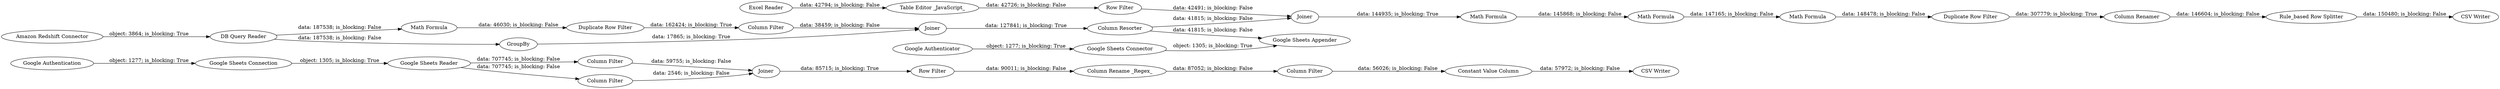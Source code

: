 digraph {
	"-7017822275063535022_7" [label=Joiner]
	"-7017822275063535022_76" [label="Math Formula"]
	"-7017822275063535022_12" [label="CSV Writer"]
	"-7017822275063535022_5" [label="Column Filter"]
	"-7017822275063535022_58" [label=GroupBy]
	"-7017822275063535022_9" [label="Column Rename _Regex_"]
	"-7017822275063535022_4" [label="Google Sheets Reader"]
	"-7017822275063535022_6" [label="Column Filter"]
	"-7017822275063535022_64" [label="Table Editor _JavaScript_"]
	"-7017822275063535022_8" [label="Row Filter"]
	"-7017822275063535022_16" [label="DB Query Reader"]
	"-7017822275063535022_75" [label="CSV Writer"]
	"-7017822275063535022_74" [label="Math Formula"]
	"-7017822275063535022_10" [label="Column Filter"]
	"-7017822275063535022_11" [label="Constant Value Column"]
	"-7017822275063535022_69" [label="Google Authenticator"]
	"-7017822275063535022_63" [label=Joiner]
	"-7017822275063535022_72" [label="Rule_based Row Splitter"]
	"-7017822275063535022_67" [label="Google Sheets Appender"]
	"-7017822275063535022_66" [label="Duplicate Row Filter"]
	"-7017822275063535022_14" [label="Amazon Redshift Connector"]
	"-7017822275063535022_65" [label="Row Filter"]
	"-7017822275063535022_68" [label="Google Sheets Connector"]
	"-7017822275063535022_1" [label="Google Authentication"]
	"-7017822275063535022_59" [label="Duplicate Row Filter"]
	"-7017822275063535022_62" [label="Column Resorter"]
	"-7017822275063535022_61" [label=Joiner]
	"-7017822275063535022_70" [label="Math Formula"]
	"-7017822275063535022_13" [label="Excel Reader"]
	"-7017822275063535022_73" [label="Math Formula"]
	"-7017822275063535022_60" [label="Column Filter"]
	"-7017822275063535022_2" [label="Google Sheets Connection"]
	"-7017822275063535022_71" [label="Column Renamer"]
	"-7017822275063535022_7" -> "-7017822275063535022_8" [label="data: 85715; is_blocking: True"]
	"-7017822275063535022_2" -> "-7017822275063535022_4" [label="object: 1305; is_blocking: True"]
	"-7017822275063535022_59" -> "-7017822275063535022_60" [label="data: 162424; is_blocking: True"]
	"-7017822275063535022_14" -> "-7017822275063535022_16" [label="object: 3864; is_blocking: True"]
	"-7017822275063535022_11" -> "-7017822275063535022_12" [label="data: 57972; is_blocking: False"]
	"-7017822275063535022_69" -> "-7017822275063535022_68" [label="object: 1277; is_blocking: True"]
	"-7017822275063535022_16" -> "-7017822275063535022_70" [label="data: 187538; is_blocking: False"]
	"-7017822275063535022_64" -> "-7017822275063535022_65" [label="data: 42726; is_blocking: False"]
	"-7017822275063535022_73" -> "-7017822275063535022_74" [label="data: 145868; is_blocking: False"]
	"-7017822275063535022_63" -> "-7017822275063535022_73" [label="data: 144935; is_blocking: True"]
	"-7017822275063535022_60" -> "-7017822275063535022_61" [label="data: 38459; is_blocking: False"]
	"-7017822275063535022_62" -> "-7017822275063535022_63" [label="data: 41815; is_blocking: False"]
	"-7017822275063535022_5" -> "-7017822275063535022_7" [label="data: 59755; is_blocking: False"]
	"-7017822275063535022_61" -> "-7017822275063535022_62" [label="data: 127841; is_blocking: True"]
	"-7017822275063535022_10" -> "-7017822275063535022_11" [label="data: 56026; is_blocking: False"]
	"-7017822275063535022_66" -> "-7017822275063535022_71" [label="data: 307779; is_blocking: True"]
	"-7017822275063535022_65" -> "-7017822275063535022_63" [label="data: 42491; is_blocking: False"]
	"-7017822275063535022_71" -> "-7017822275063535022_72" [label="data: 146604; is_blocking: False"]
	"-7017822275063535022_6" -> "-7017822275063535022_7" [label="data: 2546; is_blocking: False"]
	"-7017822275063535022_58" -> "-7017822275063535022_61" [label="data: 17865; is_blocking: True"]
	"-7017822275063535022_1" -> "-7017822275063535022_2" [label="object: 1277; is_blocking: True"]
	"-7017822275063535022_68" -> "-7017822275063535022_67" [label="object: 1305; is_blocking: True"]
	"-7017822275063535022_74" -> "-7017822275063535022_76" [label="data: 147165; is_blocking: False"]
	"-7017822275063535022_9" -> "-7017822275063535022_10" [label="data: 87052; is_blocking: False"]
	"-7017822275063535022_8" -> "-7017822275063535022_9" [label="data: 90011; is_blocking: False"]
	"-7017822275063535022_72" -> "-7017822275063535022_75" [label="data: 150480; is_blocking: False"]
	"-7017822275063535022_70" -> "-7017822275063535022_59" [label="data: 46030; is_blocking: False"]
	"-7017822275063535022_16" -> "-7017822275063535022_58" [label="data: 187538; is_blocking: False"]
	"-7017822275063535022_4" -> "-7017822275063535022_6" [label="data: 707745; is_blocking: False"]
	"-7017822275063535022_76" -> "-7017822275063535022_66" [label="data: 148478; is_blocking: False"]
	"-7017822275063535022_4" -> "-7017822275063535022_5" [label="data: 707745; is_blocking: False"]
	"-7017822275063535022_13" -> "-7017822275063535022_64" [label="data: 42794; is_blocking: False"]
	"-7017822275063535022_62" -> "-7017822275063535022_67" [label="data: 41815; is_blocking: False"]
	rankdir=LR
}
